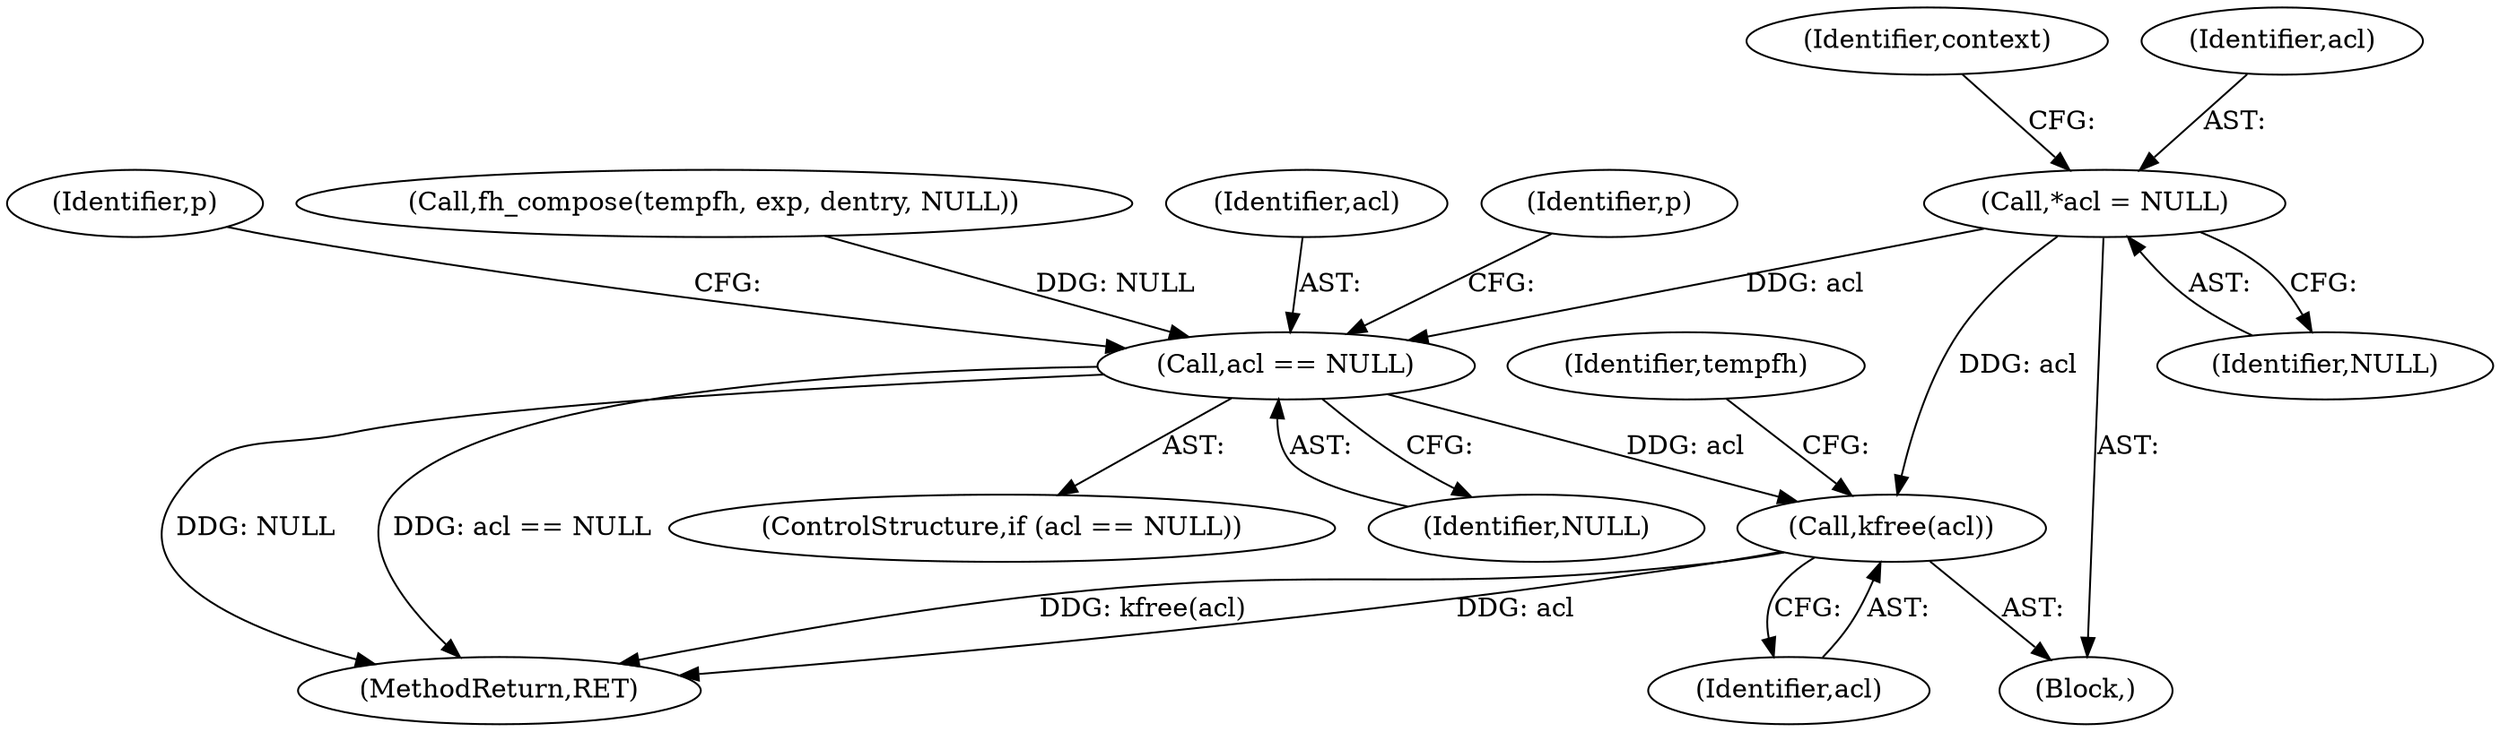 digraph "0_linux_c70422f760c120480fee4de6c38804c72aa26bc1_12@pointer" {
"1000155" [label="(Call,*acl = NULL)"];
"1000864" [label="(Call,acl == NULL)"];
"1001936" [label="(Call,kfree(acl))"];
"1000869" [label="(Identifier,p)"];
"1001939" [label="(Identifier,tempfh)"];
"1000288" [label="(Call,fh_compose(tempfh, exp, dentry, NULL))"];
"1001937" [label="(Identifier,acl)"];
"1000865" [label="(Identifier,acl)"];
"1001936" [label="(Call,kfree(acl))"];
"1000160" [label="(Identifier,context)"];
"1000157" [label="(Identifier,NULL)"];
"1000864" [label="(Call,acl == NULL)"];
"1000866" [label="(Identifier,NULL)"];
"1000156" [label="(Identifier,acl)"];
"1000155" [label="(Call,*acl = NULL)"];
"1001963" [label="(MethodReturn,RET)"];
"1000863" [label="(ControlStructure,if (acl == NULL))"];
"1000885" [label="(Identifier,p)"];
"1000110" [label="(Block,)"];
"1000155" -> "1000110"  [label="AST: "];
"1000155" -> "1000157"  [label="CFG: "];
"1000156" -> "1000155"  [label="AST: "];
"1000157" -> "1000155"  [label="AST: "];
"1000160" -> "1000155"  [label="CFG: "];
"1000155" -> "1000864"  [label="DDG: acl"];
"1000155" -> "1001936"  [label="DDG: acl"];
"1000864" -> "1000863"  [label="AST: "];
"1000864" -> "1000866"  [label="CFG: "];
"1000865" -> "1000864"  [label="AST: "];
"1000866" -> "1000864"  [label="AST: "];
"1000869" -> "1000864"  [label="CFG: "];
"1000885" -> "1000864"  [label="CFG: "];
"1000864" -> "1001963"  [label="DDG: NULL"];
"1000864" -> "1001963"  [label="DDG: acl == NULL"];
"1000288" -> "1000864"  [label="DDG: NULL"];
"1000864" -> "1001936"  [label="DDG: acl"];
"1001936" -> "1000110"  [label="AST: "];
"1001936" -> "1001937"  [label="CFG: "];
"1001937" -> "1001936"  [label="AST: "];
"1001939" -> "1001936"  [label="CFG: "];
"1001936" -> "1001963"  [label="DDG: acl"];
"1001936" -> "1001963"  [label="DDG: kfree(acl)"];
}
